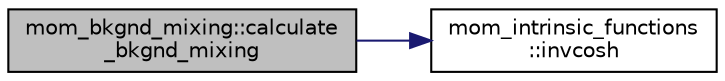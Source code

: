 digraph "mom_bkgnd_mixing::calculate_bkgnd_mixing"
{
 // INTERACTIVE_SVG=YES
 // LATEX_PDF_SIZE
  edge [fontname="Helvetica",fontsize="10",labelfontname="Helvetica",labelfontsize="10"];
  node [fontname="Helvetica",fontsize="10",shape=record];
  rankdir="LR";
  Node1 [label="mom_bkgnd_mixing::calculate\l_bkgnd_mixing",height=0.2,width=0.4,color="black", fillcolor="grey75", style="filled", fontcolor="black",tooltip="Calculates the vertical background diffusivities/viscosities."];
  Node1 -> Node2 [color="midnightblue",fontsize="10",style="solid",fontname="Helvetica"];
  Node2 [label="mom_intrinsic_functions\l::invcosh",height=0.2,width=0.4,color="black", fillcolor="white", style="filled",URL="$namespacemom__intrinsic__functions.html#a8c2f5945631280be41cfa981515e63fc",tooltip="Evaluate the inverse cosh, either using a math library or an equivalent expression."];
}
